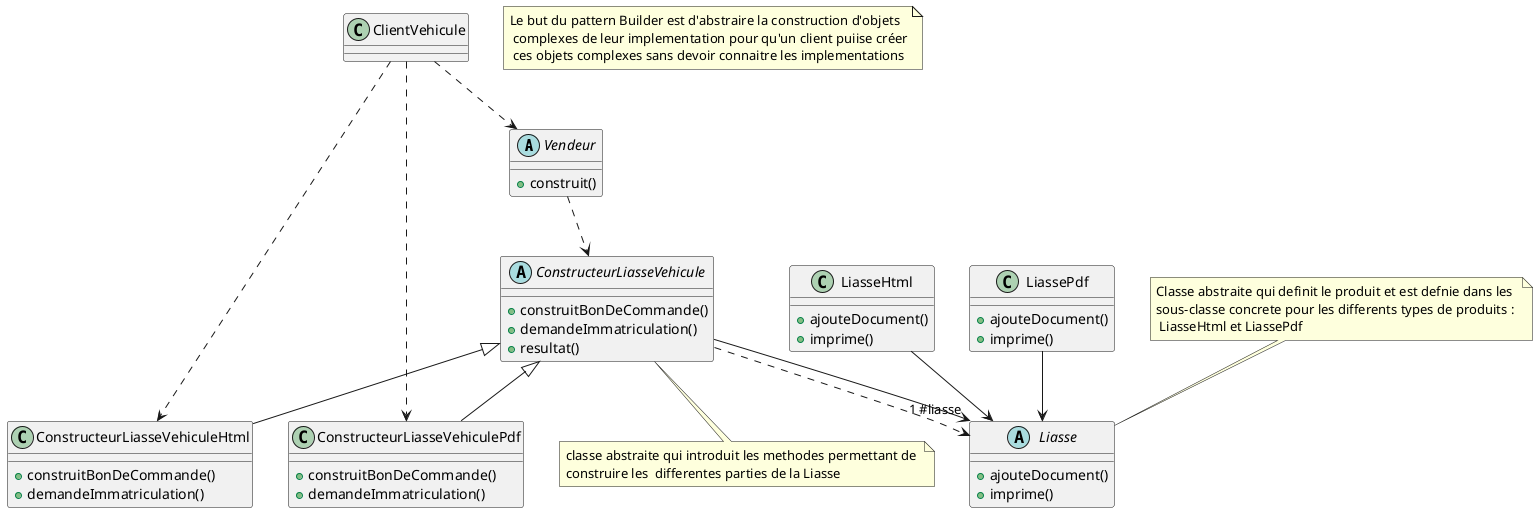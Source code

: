 Domaine utilisation :
client a besoin de construire des objets complexes sans connaitre
leur implementation ou ayant plusieurs implementations
@startuml
abstract class Vendeur {
 +construit()
}
abstract ConstructeurLiasseVehicule {
+construitBonDeCommande()
+demandeImmatriculation()
+resultat()
}
class ConstructeurLiasseVehiculeHtml{
+construitBonDeCommande()
+demandeImmatriculation()
}
class ConstructeurLiasseVehiculePdf{
+construitBonDeCommande()
+demandeImmatriculation()
}
abstract class Liasse{
+ajouteDocument()
+imprime()
}
class LiasseHtml{
+ajouteDocument()
+imprime()
}
class LiassePdf{
+ajouteDocument()
+imprime()
}

ClientVehicule ..> Vendeur
ClientVehicule ..> ConstructeurLiasseVehiculeHtml
ClientVehicule ..> ConstructeurLiasseVehiculePdf
Vendeur ..> ConstructeurLiasseVehicule
ConstructeurLiasseVehicule <|--  ConstructeurLiasseVehiculeHtml
ConstructeurLiasseVehicule <|--  ConstructeurLiasseVehiculePdf
ConstructeurLiasseVehicule ..> Liasse
LiasseHtml --> Liasse
LiassePdf --> Liasse
ConstructeurLiasseVehicule --> "1 #liasse" Liasse

note "classe abstraite qui introduit les methodes permettant de \nconstruire les  differentes parties de la Liasse" as N1
note "Le but du pattern Builder est d'abstraire la construction d'objets \n complexes de leur implementation pour qu'un client puiise créer\n ces objets complexes sans devoir connaitre les implementations" as N2
ConstructeurLiasseVehicule .. N1
note "Classe abstraite qui definit le produit et est defnie dans les \nsous-classe concrete pour les differents types de produits : \n LiasseHtml et LiassePdf" as N3
N3 .. Liasse
@enduml